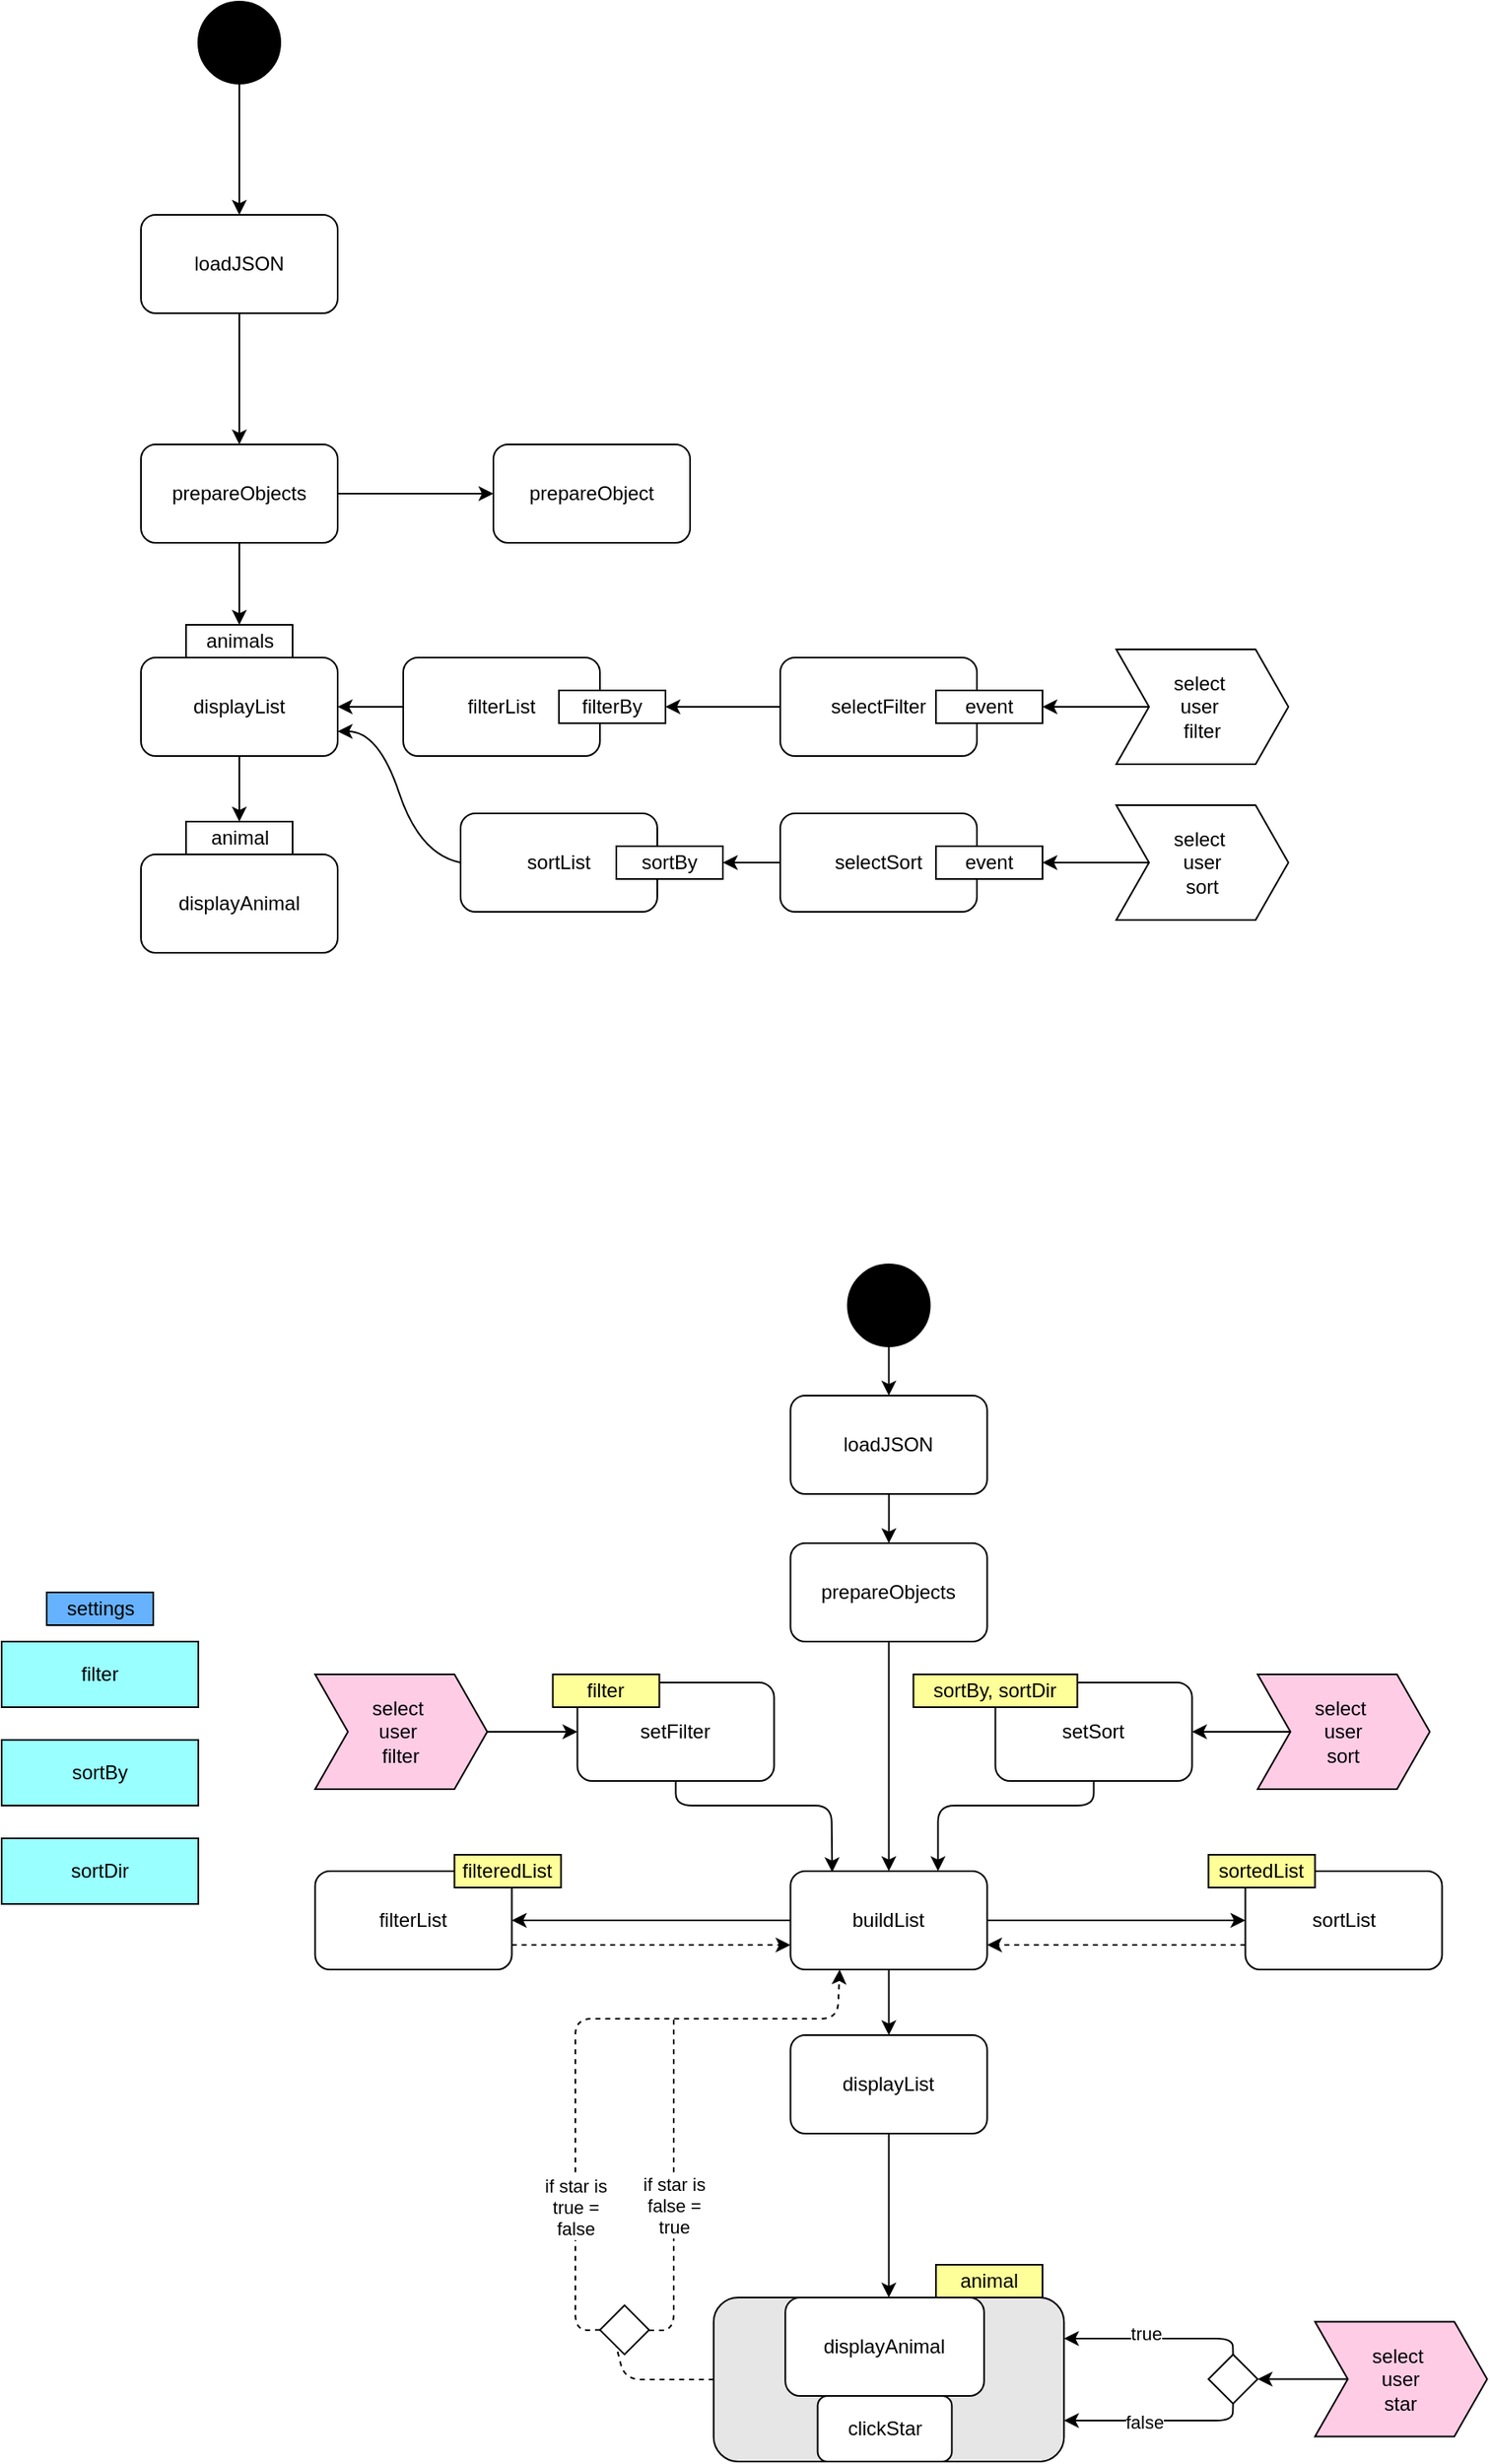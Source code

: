 <mxfile>
    <diagram name="Page-1" id="Lkjmjo3w-PD-YkwlmQaR">
        <mxGraphModel dx="1223" dy="1720" grid="1" gridSize="10" guides="1" tooltips="1" connect="1" arrows="1" fold="1" page="1" pageScale="1" pageWidth="850" pageHeight="1100" math="0" shadow="0">
            <root>
                <mxCell id="0"/>
                <mxCell id="1" parent="0"/>
                <mxCell id="59" value="" style="rounded=1;whiteSpace=wrap;html=1;fillColor=#E6E6E6;" vertex="1" parent="1">
                    <mxGeometry x="554.37" y="1480" width="213.75" height="100" as="geometry"/>
                </mxCell>
                <mxCell id="HUbgPFjz6MRqd8MgpIkb-1" value="" style="ellipse;whiteSpace=wrap;html=1;aspect=fixed;fillColor=#000000;" parent="1" vertex="1">
                    <mxGeometry x="240" y="80" width="50" height="50" as="geometry"/>
                </mxCell>
                <mxCell id="HUbgPFjz6MRqd8MgpIkb-2" value="" style="endArrow=classic;html=1;rounded=0;exitX=0.5;exitY=1;exitDx=0;exitDy=0;" parent="1" source="HUbgPFjz6MRqd8MgpIkb-1" target="HUbgPFjz6MRqd8MgpIkb-3" edge="1">
                    <mxGeometry width="50" height="50" relative="1" as="geometry">
                        <mxPoint x="260" y="130" as="sourcePoint"/>
                        <mxPoint x="265" y="190" as="targetPoint"/>
                    </mxGeometry>
                </mxCell>
                <mxCell id="HUbgPFjz6MRqd8MgpIkb-5" value="" style="edgeStyle=orthogonalEdgeStyle;rounded=0;orthogonalLoop=1;jettySize=auto;html=1;" parent="1" source="HUbgPFjz6MRqd8MgpIkb-3" edge="1">
                    <mxGeometry relative="1" as="geometry">
                        <mxPoint x="265" y="350" as="targetPoint"/>
                    </mxGeometry>
                </mxCell>
                <mxCell id="HUbgPFjz6MRqd8MgpIkb-3" value="loadJSON" style="rounded=1;whiteSpace=wrap;html=1;fillColor=#FFFFFF;" parent="1" vertex="1">
                    <mxGeometry x="205" y="210" width="120" height="60" as="geometry"/>
                </mxCell>
                <mxCell id="HUbgPFjz6MRqd8MgpIkb-17" value="" style="edgeStyle=orthogonalEdgeStyle;rounded=0;orthogonalLoop=1;jettySize=auto;html=1;" parent="1" source="HUbgPFjz6MRqd8MgpIkb-6" target="HUbgPFjz6MRqd8MgpIkb-16" edge="1">
                    <mxGeometry relative="1" as="geometry"/>
                </mxCell>
                <mxCell id="HUbgPFjz6MRqd8MgpIkb-23" value="" style="edgeStyle=orthogonalEdgeStyle;rounded=0;orthogonalLoop=1;jettySize=auto;html=1;entryX=0.5;entryY=0;entryDx=0;entryDy=0;" parent="1" source="HUbgPFjz6MRqd8MgpIkb-6" target="HUbgPFjz6MRqd8MgpIkb-8" edge="1">
                    <mxGeometry relative="1" as="geometry"/>
                </mxCell>
                <mxCell id="HUbgPFjz6MRqd8MgpIkb-6" value="prepareObjects" style="rounded=1;whiteSpace=wrap;html=1;fillColor=#FFFFFF;" parent="1" vertex="1">
                    <mxGeometry x="205" y="350" width="120" height="60" as="geometry"/>
                </mxCell>
                <mxCell id="HUbgPFjz6MRqd8MgpIkb-8" value="animals" style="rounded=0;whiteSpace=wrap;html=1;fillColor=#FFFFFF;" parent="1" vertex="1">
                    <mxGeometry x="232.5" y="460" width="65" height="20" as="geometry"/>
                </mxCell>
                <mxCell id="HUbgPFjz6MRqd8MgpIkb-24" value="" style="edgeStyle=orthogonalEdgeStyle;rounded=0;orthogonalLoop=1;jettySize=auto;html=1;" parent="1" source="HUbgPFjz6MRqd8MgpIkb-9" target="HUbgPFjz6MRqd8MgpIkb-13" edge="1">
                    <mxGeometry relative="1" as="geometry"/>
                </mxCell>
                <mxCell id="HUbgPFjz6MRqd8MgpIkb-9" value="displayList" style="rounded=1;whiteSpace=wrap;html=1;fillColor=#FFFFFF;" parent="1" vertex="1">
                    <mxGeometry x="205" y="480" width="120" height="60" as="geometry"/>
                </mxCell>
                <mxCell id="HUbgPFjz6MRqd8MgpIkb-11" value="displayAnimal" style="rounded=1;whiteSpace=wrap;html=1;fillColor=#FFFFFF;" parent="1" vertex="1">
                    <mxGeometry x="205" y="600" width="120" height="60" as="geometry"/>
                </mxCell>
                <mxCell id="HUbgPFjz6MRqd8MgpIkb-13" value="animal" style="rounded=0;whiteSpace=wrap;html=1;fillColor=#FFFFFF;" parent="1" vertex="1">
                    <mxGeometry x="232.5" y="580" width="65" height="20" as="geometry"/>
                </mxCell>
                <mxCell id="HUbgPFjz6MRqd8MgpIkb-22" value="" style="edgeStyle=orthogonalEdgeStyle;rounded=0;orthogonalLoop=1;jettySize=auto;html=1;" parent="1" source="HUbgPFjz6MRqd8MgpIkb-14" target="HUbgPFjz6MRqd8MgpIkb-9" edge="1">
                    <mxGeometry relative="1" as="geometry"/>
                </mxCell>
                <mxCell id="HUbgPFjz6MRqd8MgpIkb-14" value="filterList" style="rounded=1;whiteSpace=wrap;html=1;fillColor=#FFFFFF;" parent="1" vertex="1">
                    <mxGeometry x="365" y="480" width="120" height="60" as="geometry"/>
                </mxCell>
                <mxCell id="HUbgPFjz6MRqd8MgpIkb-16" value="prepareObject" style="rounded=1;whiteSpace=wrap;html=1;fillColor=#FFFFFF;" parent="1" vertex="1">
                    <mxGeometry x="420" y="350" width="120" height="60" as="geometry"/>
                </mxCell>
                <mxCell id="HUbgPFjz6MRqd8MgpIkb-18" value="filterBy" style="rounded=0;whiteSpace=wrap;html=1;fillColor=#FFFFFF;" parent="1" vertex="1">
                    <mxGeometry x="460" y="500" width="65" height="20" as="geometry"/>
                </mxCell>
                <mxCell id="HUbgPFjz6MRqd8MgpIkb-30" value="" style="edgeStyle=orthogonalEdgeStyle;rounded=0;orthogonalLoop=1;jettySize=auto;html=1;" parent="1" source="HUbgPFjz6MRqd8MgpIkb-21" target="HUbgPFjz6MRqd8MgpIkb-28" edge="1">
                    <mxGeometry relative="1" as="geometry"/>
                </mxCell>
                <mxCell id="HUbgPFjz6MRqd8MgpIkb-21" value="select&amp;nbsp;&lt;br&gt;user&amp;nbsp;&lt;br&gt;filter&lt;br&gt;" style="shape=step;perimeter=stepPerimeter;whiteSpace=wrap;html=1;fixedSize=1;fillColor=#FFFFFF;" parent="1" vertex="1">
                    <mxGeometry x="800" y="475" width="105" height="70" as="geometry"/>
                </mxCell>
                <mxCell id="HUbgPFjz6MRqd8MgpIkb-26" value="" style="edgeStyle=orthogonalEdgeStyle;rounded=0;orthogonalLoop=1;jettySize=auto;html=1;" parent="1" source="HUbgPFjz6MRqd8MgpIkb-25" target="HUbgPFjz6MRqd8MgpIkb-18" edge="1">
                    <mxGeometry relative="1" as="geometry"/>
                </mxCell>
                <mxCell id="HUbgPFjz6MRqd8MgpIkb-25" value="selectFilter" style="rounded=1;whiteSpace=wrap;html=1;fillColor=#FFFFFF;" parent="1" vertex="1">
                    <mxGeometry x="595" y="480" width="120" height="60" as="geometry"/>
                </mxCell>
                <mxCell id="HUbgPFjz6MRqd8MgpIkb-28" value="event" style="rounded=0;whiteSpace=wrap;html=1;fillColor=#FFFFFF;" parent="1" vertex="1">
                    <mxGeometry x="690" y="500" width="65" height="20" as="geometry"/>
                </mxCell>
                <mxCell id="HUbgPFjz6MRqd8MgpIkb-36" value="" style="edgeStyle=orthogonalEdgeStyle;rounded=0;orthogonalLoop=1;jettySize=auto;html=1;" parent="1" source="HUbgPFjz6MRqd8MgpIkb-31" target="HUbgPFjz6MRqd8MgpIkb-35" edge="1">
                    <mxGeometry relative="1" as="geometry"/>
                </mxCell>
                <mxCell id="HUbgPFjz6MRqd8MgpIkb-31" value="select&amp;nbsp;&lt;br&gt;user&lt;br&gt;sort&lt;br&gt;" style="shape=step;perimeter=stepPerimeter;whiteSpace=wrap;html=1;fixedSize=1;fillColor=#FFFFFF;" parent="1" vertex="1">
                    <mxGeometry x="800" y="570" width="105" height="70" as="geometry"/>
                </mxCell>
                <mxCell id="HUbgPFjz6MRqd8MgpIkb-43" value="" style="edgeStyle=orthogonalEdgeStyle;rounded=0;orthogonalLoop=1;jettySize=auto;html=1;" parent="1" source="HUbgPFjz6MRqd8MgpIkb-34" target="HUbgPFjz6MRqd8MgpIkb-39" edge="1">
                    <mxGeometry relative="1" as="geometry"/>
                </mxCell>
                <mxCell id="HUbgPFjz6MRqd8MgpIkb-34" value="selectSort" style="rounded=1;whiteSpace=wrap;html=1;fillColor=#FFFFFF;" parent="1" vertex="1">
                    <mxGeometry x="595" y="575" width="120" height="60" as="geometry"/>
                </mxCell>
                <mxCell id="HUbgPFjz6MRqd8MgpIkb-35" value="event" style="rounded=0;whiteSpace=wrap;html=1;fillColor=#FFFFFF;" parent="1" vertex="1">
                    <mxGeometry x="690" y="595" width="65" height="20" as="geometry"/>
                </mxCell>
                <mxCell id="HUbgPFjz6MRqd8MgpIkb-37" value="sortList" style="rounded=1;whiteSpace=wrap;html=1;fillColor=#FFFFFF;" parent="1" vertex="1">
                    <mxGeometry x="400" y="575" width="120" height="60" as="geometry"/>
                </mxCell>
                <mxCell id="HUbgPFjz6MRqd8MgpIkb-39" value="sortBy" style="rounded=0;whiteSpace=wrap;html=1;fillColor=#FFFFFF;" parent="1" vertex="1">
                    <mxGeometry x="495" y="595" width="65" height="20" as="geometry"/>
                </mxCell>
                <mxCell id="HUbgPFjz6MRqd8MgpIkb-45" value="" style="curved=1;endArrow=classic;html=1;rounded=0;exitX=0;exitY=0.5;exitDx=0;exitDy=0;entryX=1;entryY=0.75;entryDx=0;entryDy=0;" parent="1" source="HUbgPFjz6MRqd8MgpIkb-37" target="HUbgPFjz6MRqd8MgpIkb-9" edge="1">
                    <mxGeometry width="50" height="50" relative="1" as="geometry">
                        <mxPoint x="325" y="600" as="sourcePoint"/>
                        <mxPoint x="375" y="550" as="targetPoint"/>
                        <Array as="points">
                            <mxPoint x="375" y="600"/>
                            <mxPoint x="350" y="525"/>
                        </Array>
                    </mxGeometry>
                </mxCell>
                <mxCell id="11" value="" style="edgeStyle=none;html=1;" parent="1" source="2" target="5" edge="1">
                    <mxGeometry relative="1" as="geometry"/>
                </mxCell>
                <mxCell id="2" value="select&amp;nbsp;&lt;br&gt;user&amp;nbsp;&lt;br&gt;filter&lt;br&gt;" style="shape=step;perimeter=stepPerimeter;whiteSpace=wrap;html=1;fixedSize=1;fillColor=#FFCCE6;" parent="1" vertex="1">
                    <mxGeometry x="311.25" y="1100" width="105" height="70" as="geometry"/>
                </mxCell>
                <mxCell id="12" value="" style="edgeStyle=none;html=1;" parent="1" source="4" target="6" edge="1">
                    <mxGeometry relative="1" as="geometry"/>
                </mxCell>
                <mxCell id="4" value="select&amp;nbsp;&lt;br&gt;user&lt;br&gt;sort&lt;br&gt;" style="shape=step;perimeter=stepPerimeter;whiteSpace=wrap;html=1;fixedSize=1;fillColor=#FFCCE6;" parent="1" vertex="1">
                    <mxGeometry x="886.25" y="1100" width="105" height="70" as="geometry"/>
                </mxCell>
                <mxCell id="9" value="" style="edgeStyle=none;html=1;entryX=0.212;entryY=0.01;entryDx=0;entryDy=0;entryPerimeter=0;" parent="1" source="5" target="7" edge="1">
                    <mxGeometry relative="1" as="geometry">
                        <mxPoint x="626.25" y="1200" as="targetPoint"/>
                        <Array as="points">
                            <mxPoint x="531.25" y="1180"/>
                            <mxPoint x="626.25" y="1180"/>
                        </Array>
                    </mxGeometry>
                </mxCell>
                <mxCell id="5" value="setFilter" style="rounded=1;whiteSpace=wrap;html=1;fillColor=#FFFFFF;" parent="1" vertex="1">
                    <mxGeometry x="471.25" y="1105" width="120" height="60" as="geometry"/>
                </mxCell>
                <mxCell id="10" style="edgeStyle=none;html=1;entryX=0.75;entryY=0;entryDx=0;entryDy=0;" parent="1" source="6" target="7" edge="1">
                    <mxGeometry relative="1" as="geometry">
                        <Array as="points">
                            <mxPoint x="786.25" y="1180"/>
                            <mxPoint x="691.25" y="1180"/>
                        </Array>
                    </mxGeometry>
                </mxCell>
                <mxCell id="6" value="setSort" style="rounded=1;whiteSpace=wrap;html=1;fillColor=#FFFFFF;" parent="1" vertex="1">
                    <mxGeometry x="726.25" y="1105" width="120" height="60" as="geometry"/>
                </mxCell>
                <mxCell id="18" style="edgeStyle=none;html=1;entryX=1;entryY=0.5;entryDx=0;entryDy=0;exitX=0;exitY=0.5;exitDx=0;exitDy=0;" parent="1" source="7" target="14" edge="1">
                    <mxGeometry relative="1" as="geometry"/>
                </mxCell>
                <mxCell id="19" style="edgeStyle=none;html=1;entryX=0;entryY=0.5;entryDx=0;entryDy=0;exitX=1;exitY=0.5;exitDx=0;exitDy=0;" parent="1" source="7" target="16" edge="1">
                    <mxGeometry relative="1" as="geometry">
                        <Array as="points"/>
                    </mxGeometry>
                </mxCell>
                <mxCell id="36" value="" style="edgeStyle=none;html=1;" parent="1" source="7" target="35" edge="1">
                    <mxGeometry relative="1" as="geometry"/>
                </mxCell>
                <mxCell id="7" value="buildList" style="rounded=1;whiteSpace=wrap;html=1;fillColor=#FFFFFF;" parent="1" vertex="1">
                    <mxGeometry x="601.25" y="1220" width="120" height="60" as="geometry"/>
                </mxCell>
                <mxCell id="14" value="filterList" style="rounded=1;whiteSpace=wrap;html=1;fillColor=#FFFFFF;" parent="1" vertex="1">
                    <mxGeometry x="311.25" y="1220" width="120" height="60" as="geometry"/>
                </mxCell>
                <mxCell id="15" value="filteredList" style="rounded=0;whiteSpace=wrap;html=1;fillColor=#FFFF99;" parent="1" vertex="1">
                    <mxGeometry x="396.25" y="1210" width="65" height="20" as="geometry"/>
                </mxCell>
                <mxCell id="16" value="sortList" style="rounded=1;whiteSpace=wrap;html=1;fillColor=#FFFFFF;" parent="1" vertex="1">
                    <mxGeometry x="878.75" y="1220" width="120" height="60" as="geometry"/>
                </mxCell>
                <mxCell id="33" value="" style="html=1;labelBackgroundColor=#ffffff;startArrow=none;startFill=0;startSize=6;endArrow=classic;endFill=1;endSize=6;jettySize=auto;orthogonalLoop=1;strokeWidth=1;dashed=1;fontSize=14;exitX=0;exitY=0.75;exitDx=0;exitDy=0;entryX=1;entryY=0.75;entryDx=0;entryDy=0;" parent="1" source="16" target="7" edge="1">
                    <mxGeometry width="60" height="60" relative="1" as="geometry">
                        <mxPoint x="796.25" y="1150" as="sourcePoint"/>
                        <mxPoint x="856.25" y="1090" as="targetPoint"/>
                    </mxGeometry>
                </mxCell>
                <mxCell id="34" value="" style="html=1;labelBackgroundColor=#ffffff;startArrow=none;startFill=0;startSize=6;endArrow=classic;endFill=1;endSize=6;jettySize=auto;orthogonalLoop=1;strokeWidth=1;dashed=1;fontSize=14;exitX=1;exitY=0.75;exitDx=0;exitDy=0;entryX=0;entryY=0.75;entryDx=0;entryDy=0;" parent="1" source="14" target="7" edge="1">
                    <mxGeometry width="60" height="60" relative="1" as="geometry">
                        <mxPoint x="618.75" y="1300" as="sourcePoint"/>
                        <mxPoint x="461.25" y="1300" as="targetPoint"/>
                    </mxGeometry>
                </mxCell>
                <mxCell id="55" style="edgeStyle=none;html=1;entryX=0.5;entryY=0;entryDx=0;entryDy=0;" edge="1" parent="1" source="35" target="59">
                    <mxGeometry relative="1" as="geometry">
                        <mxPoint x="660" y="1490" as="targetPoint"/>
                    </mxGeometry>
                </mxCell>
                <mxCell id="35" value="displayList" style="rounded=1;whiteSpace=wrap;html=1;fillColor=#FFFFFF;" parent="1" vertex="1">
                    <mxGeometry x="601.25" y="1320" width="120" height="60" as="geometry"/>
                </mxCell>
                <mxCell id="37" value="filter" style="rounded=0;whiteSpace=wrap;html=1;fillColor=#99FFFF;" parent="1" vertex="1">
                    <mxGeometry x="120" y="1080" width="120" height="40" as="geometry"/>
                </mxCell>
                <mxCell id="38" value="sortBy" style="rounded=0;whiteSpace=wrap;html=1;fillColor=#99FFFF;" parent="1" vertex="1">
                    <mxGeometry x="120" y="1140" width="120" height="40" as="geometry"/>
                </mxCell>
                <mxCell id="39" value="sortDir" style="rounded=0;whiteSpace=wrap;html=1;fillColor=#99FFFF;" parent="1" vertex="1">
                    <mxGeometry x="120" y="1200" width="120" height="40" as="geometry"/>
                </mxCell>
                <mxCell id="40" value="filter" style="rounded=0;whiteSpace=wrap;html=1;fillColor=#FFFF99;" vertex="1" parent="1">
                    <mxGeometry x="456.25" y="1100" width="65" height="20" as="geometry"/>
                </mxCell>
                <mxCell id="44" value="sortedList" style="rounded=0;whiteSpace=wrap;html=1;fillColor=#FFFF99;" vertex="1" parent="1">
                    <mxGeometry x="856.25" y="1210" width="65" height="20" as="geometry"/>
                </mxCell>
                <mxCell id="45" value="settings" style="rounded=0;whiteSpace=wrap;html=1;fillColor=#66B2FF;" vertex="1" parent="1">
                    <mxGeometry x="147.5" y="1050" width="65" height="20" as="geometry"/>
                </mxCell>
                <mxCell id="46" value="sortBy, sortDir" style="rounded=0;whiteSpace=wrap;html=1;fillColor=#FFFF99;" vertex="1" parent="1">
                    <mxGeometry x="676.25" y="1100" width="100" height="20" as="geometry"/>
                </mxCell>
                <mxCell id="47" value="" style="endArrow=classic;html=1;rounded=0;exitX=0.5;exitY=1;exitDx=0;exitDy=0;" edge="1" parent="1" target="49">
                    <mxGeometry width="50" height="50" relative="1" as="geometry">
                        <mxPoint x="661.25" y="850" as="sourcePoint"/>
                        <mxPoint x="661.25" y="910" as="targetPoint"/>
                    </mxGeometry>
                </mxCell>
                <mxCell id="48" value="" style="edgeStyle=orthogonalEdgeStyle;rounded=0;orthogonalLoop=1;jettySize=auto;html=1;" edge="1" parent="1" source="49">
                    <mxGeometry relative="1" as="geometry">
                        <mxPoint x="661.25" y="1020" as="targetPoint"/>
                    </mxGeometry>
                </mxCell>
                <mxCell id="49" value="loadJSON" style="rounded=1;whiteSpace=wrap;html=1;fillColor=#FFFFFF;" vertex="1" parent="1">
                    <mxGeometry x="601.25" y="930" width="120" height="60" as="geometry"/>
                </mxCell>
                <mxCell id="52" style="edgeStyle=none;html=1;entryX=0.5;entryY=0;entryDx=0;entryDy=0;" edge="1" parent="1" source="50" target="7">
                    <mxGeometry relative="1" as="geometry"/>
                </mxCell>
                <mxCell id="50" value="prepareObjects" style="rounded=1;whiteSpace=wrap;html=1;fillColor=#FFFFFF;" vertex="1" parent="1">
                    <mxGeometry x="601.25" y="1020" width="120" height="60" as="geometry"/>
                </mxCell>
                <mxCell id="51" value="" style="ellipse;whiteSpace=wrap;html=1;aspect=fixed;fillColor=#000000;" vertex="1" parent="1">
                    <mxGeometry x="636.25" y="850" width="50" height="50" as="geometry"/>
                </mxCell>
                <mxCell id="53" value="displayAnimal" style="rounded=1;whiteSpace=wrap;html=1;fillColor=#FFFFFF;" vertex="1" parent="1">
                    <mxGeometry x="598.12" y="1480" width="121.25" height="60" as="geometry"/>
                </mxCell>
                <mxCell id="54" value="animal" style="rounded=0;whiteSpace=wrap;html=1;fillColor=#FFFF99;" vertex="1" parent="1">
                    <mxGeometry x="690" y="1460" width="65" height="20" as="geometry"/>
                </mxCell>
                <mxCell id="62" style="edgeStyle=none;html=1;exitX=0;exitY=0.5;exitDx=0;exitDy=0;" edge="1" parent="1" source="57" target="61">
                    <mxGeometry relative="1" as="geometry"/>
                </mxCell>
                <mxCell id="57" value="select&amp;nbsp;&lt;br&gt;user&lt;br&gt;star" style="shape=step;perimeter=stepPerimeter;whiteSpace=wrap;html=1;fixedSize=1;fillColor=#FFCCE6;" vertex="1" parent="1">
                    <mxGeometry x="921.25" y="1494.71" width="105" height="70" as="geometry"/>
                </mxCell>
                <mxCell id="60" value="clickStar" style="rounded=1;whiteSpace=wrap;html=1;fillColor=#FFFFFF;" vertex="1" parent="1">
                    <mxGeometry x="617.81" y="1540" width="81.88" height="40" as="geometry"/>
                </mxCell>
                <mxCell id="65" style="edgeStyle=none;html=1;exitX=0.5;exitY=0;exitDx=0;exitDy=0;entryX=1;entryY=0.25;entryDx=0;entryDy=0;" edge="1" parent="1" source="61" target="59">
                    <mxGeometry relative="1" as="geometry">
                        <Array as="points">
                            <mxPoint x="871" y="1505"/>
                        </Array>
                    </mxGeometry>
                </mxCell>
                <mxCell id="67" value="true" style="edgeLabel;html=1;align=center;verticalAlign=middle;resizable=0;points=[];fillColor=#CCFF99;" vertex="1" connectable="0" parent="65">
                    <mxGeometry x="0.293" y="-3" relative="1" as="geometry">
                        <mxPoint x="10" as="offset"/>
                    </mxGeometry>
                </mxCell>
                <mxCell id="66" style="edgeStyle=none;html=1;exitX=0.5;exitY=1;exitDx=0;exitDy=0;entryX=1;entryY=0.75;entryDx=0;entryDy=0;" edge="1" parent="1" source="61" target="59">
                    <mxGeometry relative="1" as="geometry">
                        <Array as="points">
                            <mxPoint x="871" y="1555"/>
                        </Array>
                    </mxGeometry>
                </mxCell>
                <mxCell id="68" value="false" style="edgeLabel;html=1;align=center;verticalAlign=middle;resizable=0;points=[];shadow=1;" vertex="1" connectable="0" parent="66">
                    <mxGeometry x="0.147" y="1" relative="1" as="geometry">
                        <mxPoint as="offset"/>
                    </mxGeometry>
                </mxCell>
                <mxCell id="61" value="" style="rhombus;whiteSpace=wrap;html=1;fillColor=none;" vertex="1" parent="1">
                    <mxGeometry x="856.25" y="1514.71" width="30" height="30" as="geometry"/>
                </mxCell>
                <mxCell id="72" value="" style="html=1;labelBackgroundColor=#ffffff;startArrow=none;startFill=0;startSize=6;endArrow=classic;endFill=1;endSize=6;jettySize=auto;orthogonalLoop=1;strokeWidth=1;dashed=1;fontSize=14;entryX=0.25;entryY=1;entryDx=0;entryDy=0;exitX=0;exitY=0.5;exitDx=0;exitDy=0;" edge="1" parent="1" source="74" target="7">
                    <mxGeometry width="60" height="60" relative="1" as="geometry">
                        <mxPoint x="480" y="1540" as="sourcePoint"/>
                        <mxPoint x="540" y="1480" as="targetPoint"/>
                        <Array as="points">
                            <mxPoint x="470" y="1500"/>
                            <mxPoint x="470" y="1310"/>
                            <mxPoint x="630" y="1310"/>
                        </Array>
                    </mxGeometry>
                </mxCell>
                <mxCell id="82" value="if star is&lt;br&gt;true =&lt;br&gt;false" style="edgeLabel;html=1;align=center;verticalAlign=middle;resizable=0;points=[];" vertex="1" connectable="0" parent="72">
                    <mxGeometry x="-0.544" relative="1" as="geometry">
                        <mxPoint as="offset"/>
                    </mxGeometry>
                </mxCell>
                <mxCell id="75" value="" style="html=1;labelBackgroundColor=#ffffff;startArrow=none;startFill=0;startSize=6;endArrow=none;endFill=1;endSize=6;jettySize=auto;orthogonalLoop=1;strokeWidth=1;dashed=1;fontSize=14;entryX=0.25;entryY=1;entryDx=0;entryDy=0;exitX=0;exitY=0.5;exitDx=0;exitDy=0;" edge="1" parent="1" source="59" target="74">
                    <mxGeometry width="60" height="60" relative="1" as="geometry">
                        <mxPoint x="554.37" y="1530" as="sourcePoint"/>
                        <mxPoint x="631.25" y="1280" as="targetPoint"/>
                        <Array as="points">
                            <mxPoint x="500" y="1530"/>
                        </Array>
                    </mxGeometry>
                </mxCell>
                <mxCell id="74" value="" style="rhombus;whiteSpace=wrap;html=1;fillColor=none;" vertex="1" parent="1">
                    <mxGeometry x="485" y="1484.71" width="30" height="30" as="geometry"/>
                </mxCell>
                <mxCell id="81" value="" style="endArrow=none;dashed=1;html=1;" edge="1" parent="1">
                    <mxGeometry width="50" height="50" relative="1" as="geometry">
                        <mxPoint x="515" y="1500" as="sourcePoint"/>
                        <mxPoint x="530" y="1310" as="targetPoint"/>
                        <Array as="points">
                            <mxPoint x="530" y="1500"/>
                        </Array>
                    </mxGeometry>
                </mxCell>
                <mxCell id="84" value="if star is&lt;br&gt;false =&lt;br&gt;true" style="edgeLabel;html=1;align=center;verticalAlign=middle;resizable=0;points=[];" vertex="1" connectable="0" parent="81">
                    <mxGeometry x="-0.106" relative="1" as="geometry">
                        <mxPoint as="offset"/>
                    </mxGeometry>
                </mxCell>
            </root>
        </mxGraphModel>
    </diagram>
</mxfile>